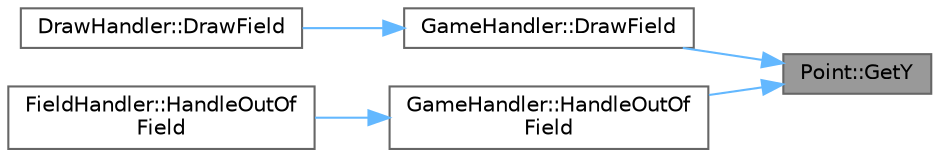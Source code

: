digraph "Point::GetY"
{
 // LATEX_PDF_SIZE
  bgcolor="transparent";
  edge [fontname=Helvetica,fontsize=10,labelfontname=Helvetica,labelfontsize=10];
  node [fontname=Helvetica,fontsize=10,shape=box,height=0.2,width=0.4];
  rankdir="RL";
  Node1 [id="Node000001",label="Point::GetY",height=0.2,width=0.4,color="gray40", fillcolor="grey60", style="filled", fontcolor="black",tooltip="Получает координату y точки."];
  Node1 -> Node2 [id="edge5_Node000001_Node000002",dir="back",color="steelblue1",style="solid",tooltip=" "];
  Node2 [id="Node000002",label="GameHandler::DrawField",height=0.2,width=0.4,color="grey40", fillcolor="white", style="filled",URL="$class_game_handler.html#ac168ebbfd7f028108e3a114db9814a45",tooltip="Отрисовка поля."];
  Node2 -> Node3 [id="edge6_Node000002_Node000003",dir="back",color="steelblue1",style="solid",tooltip=" "];
  Node3 [id="Node000003",label="DrawHandler::DrawField",height=0.2,width=0.4,color="grey40", fillcolor="white", style="filled",URL="$class_draw_handler.html#a8b3351b429a0387e54aa5c399a557a16",tooltip="Отрисовка поля."];
  Node1 -> Node4 [id="edge7_Node000001_Node000004",dir="back",color="steelblue1",style="solid",tooltip=" "];
  Node4 [id="Node000004",label="GameHandler::HandleOutOf\lField",height=0.2,width=0.4,color="grey40", fillcolor="white", style="filled",URL="$class_game_handler.html#a456c9cb36f9dbb638775f950c019a6f1",tooltip="Обработка выхода змеи за пределы поля."];
  Node4 -> Node5 [id="edge8_Node000004_Node000005",dir="back",color="steelblue1",style="solid",tooltip=" "];
  Node5 [id="Node000005",label="FieldHandler::HandleOutOf\lField",height=0.2,width=0.4,color="grey40", fillcolor="white", style="filled",URL="$class_field_handler.html#a02019cf19586f16a4c338c8947a9784d",tooltip="Обработка выхода змеи за пределы поля."];
}
